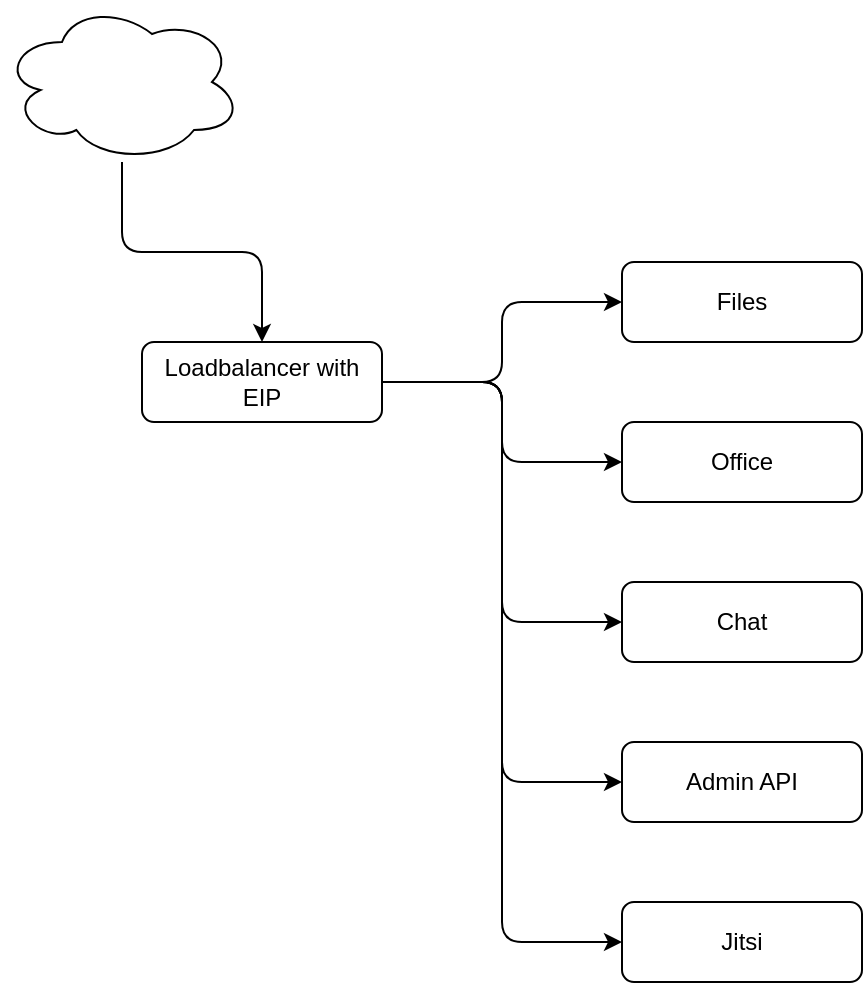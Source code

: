 <mxfile version="20.2.8" type="github">
  <diagram name="Page-1" id="822b0af5-4adb-64df-f703-e8dfc1f81529">
    <mxGraphModel dx="782" dy="706" grid="1" gridSize="10" guides="1" tooltips="1" connect="1" arrows="1" fold="1" page="1" pageScale="1" pageWidth="1100" pageHeight="850" math="0" shadow="0">
      <root>
        <mxCell id="0" />
        <mxCell id="1" parent="0" />
        <mxCell id="AMBbPd0Ayf1UaFMT2O1J-6" style="edgeStyle=orthogonalEdgeStyle;rounded=1;orthogonalLoop=1;jettySize=auto;html=1;entryX=0;entryY=0.5;entryDx=0;entryDy=0;" edge="1" parent="1" source="BJlhxufD29bv75l0aGjO-1" target="BJlhxufD29bv75l0aGjO-4">
          <mxGeometry relative="1" as="geometry" />
        </mxCell>
        <mxCell id="AMBbPd0Ayf1UaFMT2O1J-7" style="edgeStyle=orthogonalEdgeStyle;rounded=1;orthogonalLoop=1;jettySize=auto;html=1;entryX=0;entryY=0.5;entryDx=0;entryDy=0;" edge="1" parent="1" source="BJlhxufD29bv75l0aGjO-1" target="AMBbPd0Ayf1UaFMT2O1J-2">
          <mxGeometry relative="1" as="geometry" />
        </mxCell>
        <mxCell id="AMBbPd0Ayf1UaFMT2O1J-8" style="edgeStyle=orthogonalEdgeStyle;rounded=1;orthogonalLoop=1;jettySize=auto;html=1;entryX=0;entryY=0.5;entryDx=0;entryDy=0;" edge="1" parent="1" source="BJlhxufD29bv75l0aGjO-1" target="AMBbPd0Ayf1UaFMT2O1J-3">
          <mxGeometry relative="1" as="geometry" />
        </mxCell>
        <mxCell id="AMBbPd0Ayf1UaFMT2O1J-9" style="edgeStyle=orthogonalEdgeStyle;rounded=1;orthogonalLoop=1;jettySize=auto;html=1;entryX=0;entryY=0.5;entryDx=0;entryDy=0;" edge="1" parent="1" source="BJlhxufD29bv75l0aGjO-1" target="AMBbPd0Ayf1UaFMT2O1J-4">
          <mxGeometry relative="1" as="geometry" />
        </mxCell>
        <mxCell id="AMBbPd0Ayf1UaFMT2O1J-10" style="edgeStyle=orthogonalEdgeStyle;rounded=1;orthogonalLoop=1;jettySize=auto;html=1;entryX=0;entryY=0.5;entryDx=0;entryDy=0;" edge="1" parent="1" source="BJlhxufD29bv75l0aGjO-1" target="AMBbPd0Ayf1UaFMT2O1J-5">
          <mxGeometry relative="1" as="geometry" />
        </mxCell>
        <mxCell id="BJlhxufD29bv75l0aGjO-1" value="Loadbalancer with EIP" style="rounded=1;whiteSpace=wrap;html=1;" parent="1" vertex="1">
          <mxGeometry x="160" y="200" width="120" height="40" as="geometry" />
        </mxCell>
        <mxCell id="BJlhxufD29bv75l0aGjO-3" style="edgeStyle=orthogonalEdgeStyle;rounded=1;orthogonalLoop=1;jettySize=auto;html=1;" parent="1" source="BJlhxufD29bv75l0aGjO-2" target="BJlhxufD29bv75l0aGjO-1" edge="1">
          <mxGeometry relative="1" as="geometry" />
        </mxCell>
        <mxCell id="BJlhxufD29bv75l0aGjO-2" value="" style="ellipse;shape=cloud;whiteSpace=wrap;html=1;rounded=1;" parent="1" vertex="1">
          <mxGeometry x="90" y="30" width="120" height="80" as="geometry" />
        </mxCell>
        <mxCell id="BJlhxufD29bv75l0aGjO-4" value="Files" style="rounded=1;whiteSpace=wrap;html=1;" parent="1" vertex="1">
          <mxGeometry x="400" y="160" width="120" height="40" as="geometry" />
        </mxCell>
        <mxCell id="AMBbPd0Ayf1UaFMT2O1J-2" value="Office" style="rounded=1;whiteSpace=wrap;html=1;" vertex="1" parent="1">
          <mxGeometry x="400" y="240" width="120" height="40" as="geometry" />
        </mxCell>
        <mxCell id="AMBbPd0Ayf1UaFMT2O1J-3" value="Chat" style="rounded=1;whiteSpace=wrap;html=1;" vertex="1" parent="1">
          <mxGeometry x="400" y="320" width="120" height="40" as="geometry" />
        </mxCell>
        <mxCell id="AMBbPd0Ayf1UaFMT2O1J-4" value="Admin API" style="rounded=1;whiteSpace=wrap;html=1;" vertex="1" parent="1">
          <mxGeometry x="400" y="400" width="120" height="40" as="geometry" />
        </mxCell>
        <mxCell id="AMBbPd0Ayf1UaFMT2O1J-5" value="Jitsi" style="rounded=1;whiteSpace=wrap;html=1;" vertex="1" parent="1">
          <mxGeometry x="400" y="480" width="120" height="40" as="geometry" />
        </mxCell>
      </root>
    </mxGraphModel>
  </diagram>
</mxfile>
